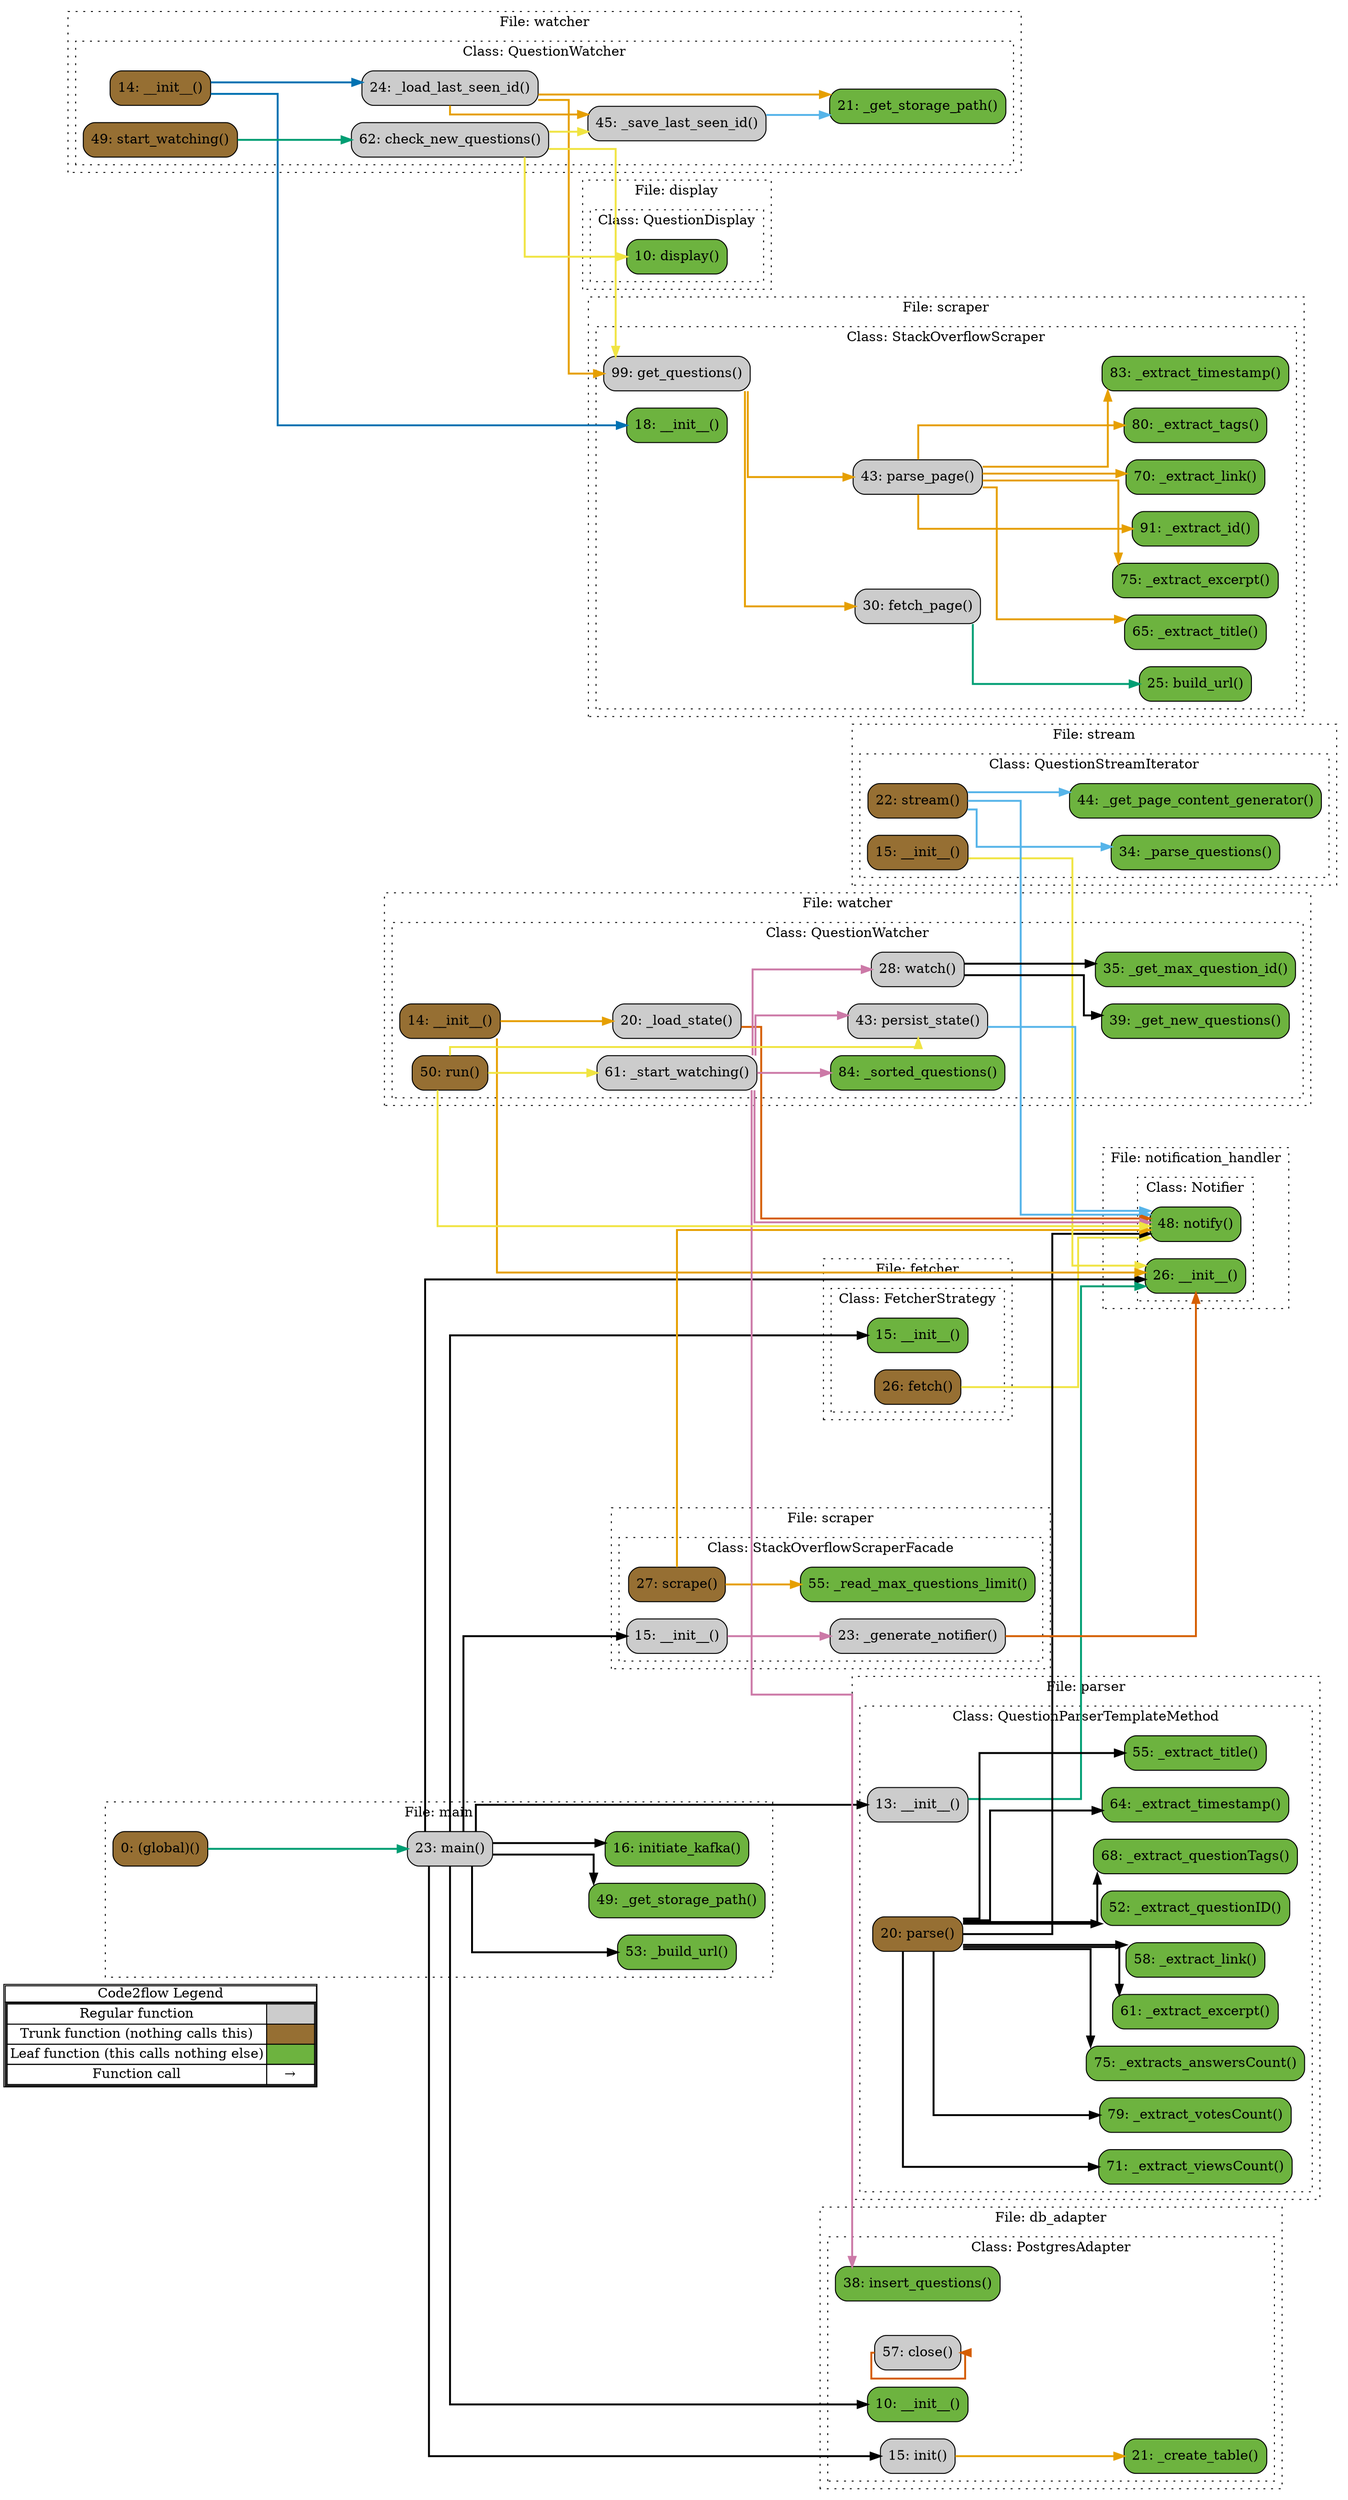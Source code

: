 digraph G {
concentrate=true;
splines="ortho";
rankdir="LR";
subgraph legend{
    rank = min;
    label = "legend";
    Legend [shape=none, margin=0, label = <
        <table cellspacing="0" cellpadding="0" border="1"><tr><td>Code2flow Legend</td></tr><tr><td>
        <table cellspacing="0">
        <tr><td>Regular function</td><td width="50px" bgcolor='#cccccc'></td></tr>
        <tr><td>Trunk function (nothing calls this)</td><td bgcolor='#966F33'></td></tr>
        <tr><td>Leaf function (this calls nothing else)</td><td bgcolor='#6db33f'></td></tr>
        <tr><td>Function call</td><td><font color='black'>&#8594;</font></td></tr>
        </table></td></tr></table>
        >];
}node_c9190a17 [label="10: __init__()" name="db_adapter::PostgresAdapter.__init__" shape="rect" style="rounded,filled" fillcolor="#6db33f" ];
node_0ebf0df7 [label="21: _create_table()" name="db_adapter::PostgresAdapter._create_table" shape="rect" style="rounded,filled" fillcolor="#6db33f" ];
node_aa0a6966 [label="57: close()" name="db_adapter::PostgresAdapter.close" shape="rect" style="rounded,filled" fillcolor="#cccccc" ];
node_401ffdd9 [label="15: init()" name="db_adapter::PostgresAdapter.init" shape="rect" style="rounded,filled" fillcolor="#cccccc" ];
node_361da614 [label="38: insert_questions()" name="db_adapter::PostgresAdapter.insert_questions" shape="rect" style="rounded,filled" fillcolor="#6db33f" ];
node_6d87b883 [label="10: display()" name="display::QuestionDisplay.display" shape="rect" style="rounded,filled" fillcolor="#6db33f" ];
node_b3bd4452 [label="15: __init__()" name="fetcher::FetcherStrategy.__init__" shape="rect" style="rounded,filled" fillcolor="#6db33f" ];
node_c241fe94 [label="26: fetch()" name="fetcher::FetcherStrategy.fetch" shape="rect" style="rounded,filled" fillcolor="#966F33" ];
node_32ab2b3b [label="0: (global)()" name="main::(global)" shape="rect" style="rounded,filled" fillcolor="#966F33" ];
node_921c260d [label="53: _build_url()" name="main::_build_url" shape="rect" style="rounded,filled" fillcolor="#6db33f" ];
node_ee603d3b [label="49: _get_storage_path()" name="main::_get_storage_path" shape="rect" style="rounded,filled" fillcolor="#6db33f" ];
node_2337ba0f [label="16: initiate_kafka()" name="main::initiate_kafka" shape="rect" style="rounded,filled" fillcolor="#6db33f" ];
node_f77c9810 [label="23: main()" name="main::main" shape="rect" style="rounded,filled" fillcolor="#cccccc" ];
node_84c42e37 [label="26: __init__()" name="notification_handler::Notifier.__init__" shape="rect" style="rounded,filled" fillcolor="#6db33f" ];
node_e22b225d [label="48: notify()" name="notification_handler::Notifier.notify" shape="rect" style="rounded,filled" fillcolor="#6db33f" ];
node_7b13226b [label="13: __init__()" name="parser::QuestionParserTemplateMethod.__init__" shape="rect" style="rounded,filled" fillcolor="#cccccc" ];
node_bdafaea2 [label="61: _extract_excerpt()" name="parser::QuestionParserTemplateMethod._extract_excerpt" shape="rect" style="rounded,filled" fillcolor="#6db33f" ];
node_7f4c7572 [label="58: _extract_link()" name="parser::QuestionParserTemplateMethod._extract_link" shape="rect" style="rounded,filled" fillcolor="#6db33f" ];
node_f9aeafbf [label="52: _extract_questionID()" name="parser::QuestionParserTemplateMethod._extract_questionID" shape="rect" style="rounded,filled" fillcolor="#6db33f" ];
node_d83c7a1c [label="68: _extract_questionTags()" name="parser::QuestionParserTemplateMethod._extract_questionTags" shape="rect" style="rounded,filled" fillcolor="#6db33f" ];
node_f1bc6d8e [label="64: _extract_timestamp()" name="parser::QuestionParserTemplateMethod._extract_timestamp" shape="rect" style="rounded,filled" fillcolor="#6db33f" ];
node_9d2f9a92 [label="55: _extract_title()" name="parser::QuestionParserTemplateMethod._extract_title" shape="rect" style="rounded,filled" fillcolor="#6db33f" ];
node_7addca93 [label="71: _extract_viewsCount()" name="parser::QuestionParserTemplateMethod._extract_viewsCount" shape="rect" style="rounded,filled" fillcolor="#6db33f" ];
node_3a15e252 [label="79: _extract_votesCount()" name="parser::QuestionParserTemplateMethod._extract_votesCount" shape="rect" style="rounded,filled" fillcolor="#6db33f" ];
node_e9717c5b [label="75: _extracts_answersCount()" name="parser::QuestionParserTemplateMethod._extracts_answersCount" shape="rect" style="rounded,filled" fillcolor="#6db33f" ];
node_1e042cf8 [label="20: parse()" name="parser::QuestionParserTemplateMethod.parse" shape="rect" style="rounded,filled" fillcolor="#966F33" ];
node_ae1aa2e4 [label="18: __init__()" name="scraper::StackOverflowScraper.__init__" shape="rect" style="rounded,filled" fillcolor="#6db33f" ];
node_0549c008 [label="75: _extract_excerpt()" name="scraper::StackOverflowScraper._extract_excerpt" shape="rect" style="rounded,filled" fillcolor="#6db33f" ];
node_15e44dca [label="91: _extract_id()" name="scraper::StackOverflowScraper._extract_id" shape="rect" style="rounded,filled" fillcolor="#6db33f" ];
node_94e1fdf7 [label="70: _extract_link()" name="scraper::StackOverflowScraper._extract_link" shape="rect" style="rounded,filled" fillcolor="#6db33f" ];
node_298dcf5f [label="80: _extract_tags()" name="scraper::StackOverflowScraper._extract_tags" shape="rect" style="rounded,filled" fillcolor="#6db33f" ];
node_15ed7325 [label="83: _extract_timestamp()" name="scraper::StackOverflowScraper._extract_timestamp" shape="rect" style="rounded,filled" fillcolor="#6db33f" ];
node_5d1a54d8 [label="65: _extract_title()" name="scraper::StackOverflowScraper._extract_title" shape="rect" style="rounded,filled" fillcolor="#6db33f" ];
node_b627999d [label="25: build_url()" name="scraper::StackOverflowScraper.build_url" shape="rect" style="rounded,filled" fillcolor="#6db33f" ];
node_a3d8f14b [label="30: fetch_page()" name="scraper::StackOverflowScraper.fetch_page" shape="rect" style="rounded,filled" fillcolor="#cccccc" ];
node_3fc8afc9 [label="99: get_questions()" name="scraper::StackOverflowScraper.get_questions" shape="rect" style="rounded,filled" fillcolor="#cccccc" ];
node_e0a4dec1 [label="43: parse_page()" name="scraper::StackOverflowScraper.parse_page" shape="rect" style="rounded,filled" fillcolor="#cccccc" ];
node_ba781987 [label="15: __init__()" name="scraper::StackOverflowScraperFacade.__init__" shape="rect" style="rounded,filled" fillcolor="#cccccc" ];
node_4cac3c6e [label="23: _generate_notifier()" name="scraper::StackOverflowScraperFacade._generate_notifier" shape="rect" style="rounded,filled" fillcolor="#cccccc" ];
node_2813602f [label="55: _read_max_questions_limit()" name="scraper::StackOverflowScraperFacade._read_max_questions_limit" shape="rect" style="rounded,filled" fillcolor="#6db33f" ];
node_874e3bd1 [label="27: scrape()" name="scraper::StackOverflowScraperFacade.scrape" shape="rect" style="rounded,filled" fillcolor="#966F33" ];
node_bf62d5ec [label="15: __init__()" name="stream::QuestionStreamIterator.__init__" shape="rect" style="rounded,filled" fillcolor="#966F33" ];
node_7560bea4 [label="44: _get_page_content_generator()" name="stream::QuestionStreamIterator._get_page_content_generator" shape="rect" style="rounded,filled" fillcolor="#6db33f" ];
node_ba469a15 [label="34: _parse_questions()" name="stream::QuestionStreamIterator._parse_questions" shape="rect" style="rounded,filled" fillcolor="#6db33f" ];
node_ed47a252 [label="22: stream()" name="stream::QuestionStreamIterator.stream" shape="rect" style="rounded,filled" fillcolor="#966F33" ];
node_766e4e7d [label="14: __init__()" name="watcher::QuestionWatcher.__init__" shape="rect" style="rounded,filled" fillcolor="#966F33" ];
node_07920499 [label="14: __init__()" name="watcher::QuestionWatcher.__init__" shape="rect" style="rounded,filled" fillcolor="#966F33" ];
node_e9eea263 [label="35: _get_max_question_id()" name="watcher::QuestionWatcher._get_max_question_id" shape="rect" style="rounded,filled" fillcolor="#6db33f" ];
node_9d1f3f81 [label="39: _get_new_questions()" name="watcher::QuestionWatcher._get_new_questions" shape="rect" style="rounded,filled" fillcolor="#6db33f" ];
node_f8a207dc [label="21: _get_storage_path()" name="watcher::QuestionWatcher._get_storage_path" shape="rect" style="rounded,filled" fillcolor="#6db33f" ];
node_8e0ed9e9 [label="24: _load_last_seen_id()" name="watcher::QuestionWatcher._load_last_seen_id" shape="rect" style="rounded,filled" fillcolor="#cccccc" ];
node_3fa42be6 [label="20: _load_state()" name="watcher::QuestionWatcher._load_state" shape="rect" style="rounded,filled" fillcolor="#cccccc" ];
node_135d5c02 [label="45: _save_last_seen_id()" name="watcher::QuestionWatcher._save_last_seen_id" shape="rect" style="rounded,filled" fillcolor="#cccccc" ];
node_0b059643 [label="84: _sorted_questions()" name="watcher::QuestionWatcher._sorted_questions" shape="rect" style="rounded,filled" fillcolor="#6db33f" ];
node_88937fc7 [label="61: _start_watching()" name="watcher::QuestionWatcher._start_watching" shape="rect" style="rounded,filled" fillcolor="#cccccc" ];
node_fb61769c [label="62: check_new_questions()" name="watcher::QuestionWatcher.check_new_questions" shape="rect" style="rounded,filled" fillcolor="#cccccc" ];
node_d33bd6aa [label="43: persist_state()" name="watcher::QuestionWatcher.persist_state" shape="rect" style="rounded,filled" fillcolor="#cccccc" ];
node_81cfd074 [label="50: run()" name="watcher::QuestionWatcher.run" shape="rect" style="rounded,filled" fillcolor="#966F33" ];
node_496ebcdb [label="49: start_watching()" name="watcher::QuestionWatcher.start_watching" shape="rect" style="rounded,filled" fillcolor="#966F33" ];
node_1b9451a0 [label="28: watch()" name="watcher::QuestionWatcher.watch" shape="rect" style="rounded,filled" fillcolor="#cccccc" ];
node_aa0a6966 -> node_aa0a6966 [color="#D55E00" penwidth="2"];
node_401ffdd9 -> node_0ebf0df7 [color="#E69F00" penwidth="2"];
node_c241fe94 -> node_e22b225d [color="#F0E442" penwidth="2"];
node_c241fe94 -> node_e22b225d [color="#F0E442" penwidth="2"];
node_32ab2b3b -> node_f77c9810 [color="#009E73" penwidth="2"];
node_f77c9810 -> node_c9190a17 [color="#000000" penwidth="2"];
node_f77c9810 -> node_401ffdd9 [color="#000000" penwidth="2"];
node_f77c9810 -> node_b3bd4452 [color="#000000" penwidth="2"];
node_f77c9810 -> node_921c260d [color="#000000" penwidth="2"];
node_f77c9810 -> node_ee603d3b [color="#000000" penwidth="2"];
node_f77c9810 -> node_2337ba0f [color="#000000" penwidth="2"];
node_f77c9810 -> node_84c42e37 [color="#000000" penwidth="2"];
node_f77c9810 -> node_7b13226b [color="#000000" penwidth="2"];
node_f77c9810 -> node_ba781987 [color="#000000" penwidth="2"];
node_7b13226b -> node_84c42e37 [color="#009E73" penwidth="2"];
node_1e042cf8 -> node_e22b225d [color="#000000" penwidth="2"];
node_1e042cf8 -> node_bdafaea2 [color="#000000" penwidth="2"];
node_1e042cf8 -> node_7f4c7572 [color="#000000" penwidth="2"];
node_1e042cf8 -> node_f9aeafbf [color="#000000" penwidth="2"];
node_1e042cf8 -> node_d83c7a1c [color="#000000" penwidth="2"];
node_1e042cf8 -> node_f1bc6d8e [color="#000000" penwidth="2"];
node_1e042cf8 -> node_9d2f9a92 [color="#000000" penwidth="2"];
node_1e042cf8 -> node_7addca93 [color="#000000" penwidth="2"];
node_1e042cf8 -> node_3a15e252 [color="#000000" penwidth="2"];
node_1e042cf8 -> node_e9717c5b [color="#000000" penwidth="2"];
node_a3d8f14b -> node_b627999d [color="#009E73" penwidth="2"];
node_3fc8afc9 -> node_a3d8f14b [color="#E69F00" penwidth="2"];
node_3fc8afc9 -> node_e0a4dec1 [color="#E69F00" penwidth="2"];
node_e0a4dec1 -> node_0549c008 [color="#E69F00" penwidth="2"];
node_e0a4dec1 -> node_15e44dca [color="#E69F00" penwidth="2"];
node_e0a4dec1 -> node_94e1fdf7 [color="#E69F00" penwidth="2"];
node_e0a4dec1 -> node_298dcf5f [color="#E69F00" penwidth="2"];
node_e0a4dec1 -> node_15ed7325 [color="#E69F00" penwidth="2"];
node_e0a4dec1 -> node_5d1a54d8 [color="#E69F00" penwidth="2"];
node_ba781987 -> node_4cac3c6e [color="#CC79A7" penwidth="2"];
node_4cac3c6e -> node_84c42e37 [color="#D55E00" penwidth="2"];
node_4cac3c6e -> node_84c42e37 [color="#D55E00" penwidth="2"];
node_874e3bd1 -> node_e22b225d [color="#E69F00" penwidth="2"];
node_874e3bd1 -> node_e22b225d [color="#E69F00" penwidth="2"];
node_874e3bd1 -> node_2813602f [color="#E69F00" penwidth="2"];
node_bf62d5ec -> node_84c42e37 [color="#F0E442" penwidth="2"];
node_ed47a252 -> node_e22b225d [color="#56B4E9" penwidth="2"];
node_ed47a252 -> node_7560bea4 [color="#56B4E9" penwidth="2"];
node_ed47a252 -> node_ba469a15 [color="#56B4E9" penwidth="2"];
node_07920499 -> node_84c42e37 [color="#E69F00" penwidth="2"];
node_07920499 -> node_3fa42be6 [color="#E69F00" penwidth="2"];
node_766e4e7d -> node_ae1aa2e4 [color="#0072B2" penwidth="2"];
node_766e4e7d -> node_8e0ed9e9 [color="#0072B2" penwidth="2"];
node_8e0ed9e9 -> node_3fc8afc9 [color="#E69F00" penwidth="2"];
node_8e0ed9e9 -> node_f8a207dc [color="#E69F00" penwidth="2"];
node_8e0ed9e9 -> node_135d5c02 [color="#E69F00" penwidth="2"];
node_3fa42be6 -> node_e22b225d [color="#D55E00" penwidth="2"];
node_135d5c02 -> node_f8a207dc [color="#56B4E9" penwidth="2"];
node_88937fc7 -> node_361da614 [color="#CC79A7" penwidth="2"];
node_88937fc7 -> node_e22b225d [color="#CC79A7" penwidth="2"];
node_88937fc7 -> node_e22b225d [color="#CC79A7" penwidth="2"];
node_88937fc7 -> node_0b059643 [color="#CC79A7" penwidth="2"];
node_88937fc7 -> node_d33bd6aa [color="#CC79A7" penwidth="2"];
node_88937fc7 -> node_1b9451a0 [color="#CC79A7" penwidth="2"];
node_fb61769c -> node_6d87b883 [color="#F0E442" penwidth="2"];
node_fb61769c -> node_3fc8afc9 [color="#F0E442" penwidth="2"];
node_fb61769c -> node_135d5c02 [color="#F0E442" penwidth="2"];
node_d33bd6aa -> node_e22b225d [color="#56B4E9" penwidth="2"];
node_81cfd074 -> node_e22b225d [color="#F0E442" penwidth="2"];
node_81cfd074 -> node_e22b225d [color="#F0E442" penwidth="2"];
node_81cfd074 -> node_e22b225d [color="#F0E442" penwidth="2"];
node_81cfd074 -> node_88937fc7 [color="#F0E442" penwidth="2"];
node_81cfd074 -> node_d33bd6aa [color="#F0E442" penwidth="2"];
node_496ebcdb -> node_fb61769c [color="#009E73" penwidth="2"];
node_1b9451a0 -> node_e9eea263 [color="#000000" penwidth="2"];
node_1b9451a0 -> node_9d1f3f81 [color="#000000" penwidth="2"];
subgraph cluster_374caafd {
    label="File: db_adapter";
    name="db_adapter";
    style="filled";
    graph[style=dotted];
    subgraph cluster_c34e52c1 {
        node_c9190a17 node_401ffdd9 node_0ebf0df7 node_361da614 node_aa0a6966;
        label="Class: PostgresAdapter";
        name="PostgresAdapter";
        style="filled";
        graph[style=dotted];
    };
};
subgraph cluster_614d29de {
    label="File: display";
    name="display";
    style="filled";
    graph[style=dotted];
    subgraph cluster_ba6fa96f {
        node_6d87b883;
        label="Class: QuestionDisplay";
        name="QuestionDisplay";
        style="filled";
        graph[style=dotted];
    };
};
subgraph cluster_0b8230ef {
    label="File: fetcher";
    name="fetcher";
    style="filled";
    graph[style=dotted];
    subgraph cluster_95e73110 {
        node_b3bd4452 node_c241fe94;
        label="Class: FetcherStrategy";
        name="FetcherStrategy";
        style="filled";
        graph[style=dotted];
    };
};
subgraph cluster_865729a0 {
    node_2337ba0f node_f77c9810 node_ee603d3b node_921c260d node_32ab2b3b;
    label="File: main";
    name="main";
    style="filled";
    graph[style=dotted];
};
subgraph cluster_0e3ad987 {
    label="File: notification_handler";
    name="notification_handler";
    style="filled";
    graph[style=dotted];
    subgraph cluster_7b82fb52 {
        node_84c42e37 node_e22b225d;
        label="Class: Notifier";
        name="Notifier";
        style="filled";
        graph[style=dotted];
    };
};
subgraph cluster_a622c6b4 {
    label="File: parser";
    name="parser";
    style="filled";
    graph[style=dotted];
    subgraph cluster_357a3b3f {
        node_7b13226b node_1e042cf8 node_f9aeafbf node_9d2f9a92 node_7f4c7572 node_bdafaea2 node_f1bc6d8e node_d83c7a1c node_7addca93 node_e9717c5b node_3a15e252;
        label="Class: QuestionParserTemplateMethod";
        name="QuestionParserTemplateMethod";
        style="filled";
        graph[style=dotted];
    };
};
subgraph cluster_03c229d1 {
    label="File: scraper";
    name="scraper";
    style="filled";
    graph[style=dotted];
    subgraph cluster_67db1e30 {
        node_ba781987 node_4cac3c6e node_874e3bd1 node_2813602f;
        label="Class: StackOverflowScraperFacade";
        name="StackOverflowScraperFacade";
        style="filled";
        graph[style=dotted];
    };
};
subgraph cluster_52b087d1 {
    label="File: scraper";
    name="scraper";
    style="filled";
    graph[style=dotted];
    subgraph cluster_b4621cfb {
        node_ae1aa2e4 node_b627999d node_a3d8f14b node_e0a4dec1 node_5d1a54d8 node_94e1fdf7 node_0549c008 node_298dcf5f node_15ed7325 node_15e44dca node_3fc8afc9;
        label="Class: StackOverflowScraper";
        name="StackOverflowScraper";
        style="filled";
        graph[style=dotted];
    };
};
subgraph cluster_0d7128d8 {
    label="File: stream";
    name="stream";
    style="filled";
    graph[style=dotted];
    subgraph cluster_d58bdccc {
        node_bf62d5ec node_ed47a252 node_ba469a15 node_7560bea4;
        label="Class: QuestionStreamIterator";
        name="QuestionStreamIterator";
        style="filled";
        graph[style=dotted];
    };
};
subgraph cluster_5d561f46 {
    label="File: watcher";
    name="watcher";
    style="filled";
    graph[style=dotted];
    subgraph cluster_77244bc6 {
        node_07920499 node_3fa42be6 node_1b9451a0 node_e9eea263 node_9d1f3f81 node_d33bd6aa node_81cfd074 node_88937fc7 node_0b059643;
        label="Class: QuestionWatcher";
        name="QuestionWatcher";
        style="filled";
        graph[style=dotted];
    };
};
subgraph cluster_86adaa49 {
    label="File: watcher";
    name="watcher";
    style="filled";
    graph[style=dotted];
    subgraph cluster_1d099daa {
        node_766e4e7d node_f8a207dc node_8e0ed9e9 node_135d5c02 node_496ebcdb node_fb61769c;
        label="Class: QuestionWatcher";
        name="QuestionWatcher";
        style="filled";
        graph[style=dotted];
    };
};
}
